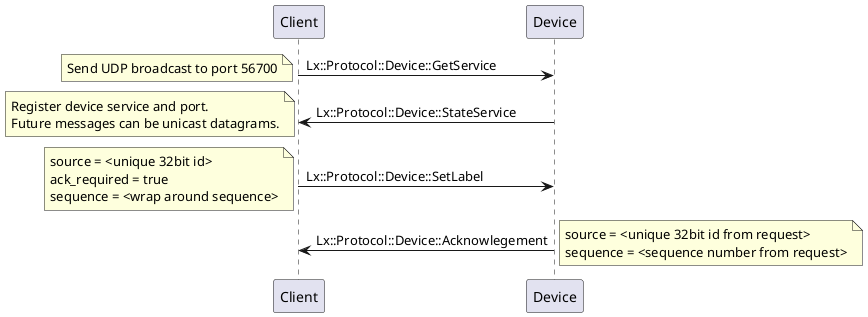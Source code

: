 @startuml

Client -> Device: Lx::Protocol::Device::GetService
note left: Send UDP broadcast to port 56700
Client <- Device: Lx::Protocol::Device::StateService
note left: Register device service and port.\nFuture messages can be unicast datagrams.
Client -> Device: Lx::Protocol::Device::SetLabel
note left: source = <unique 32bit id>\nack_required = true\nsequence = <wrap around sequence>
Client <- Device: Lx::Protocol::Device::Acknowlegement
note right: source = <unique 32bit id from request>\nsequence = <sequence number from request>

@enduml
